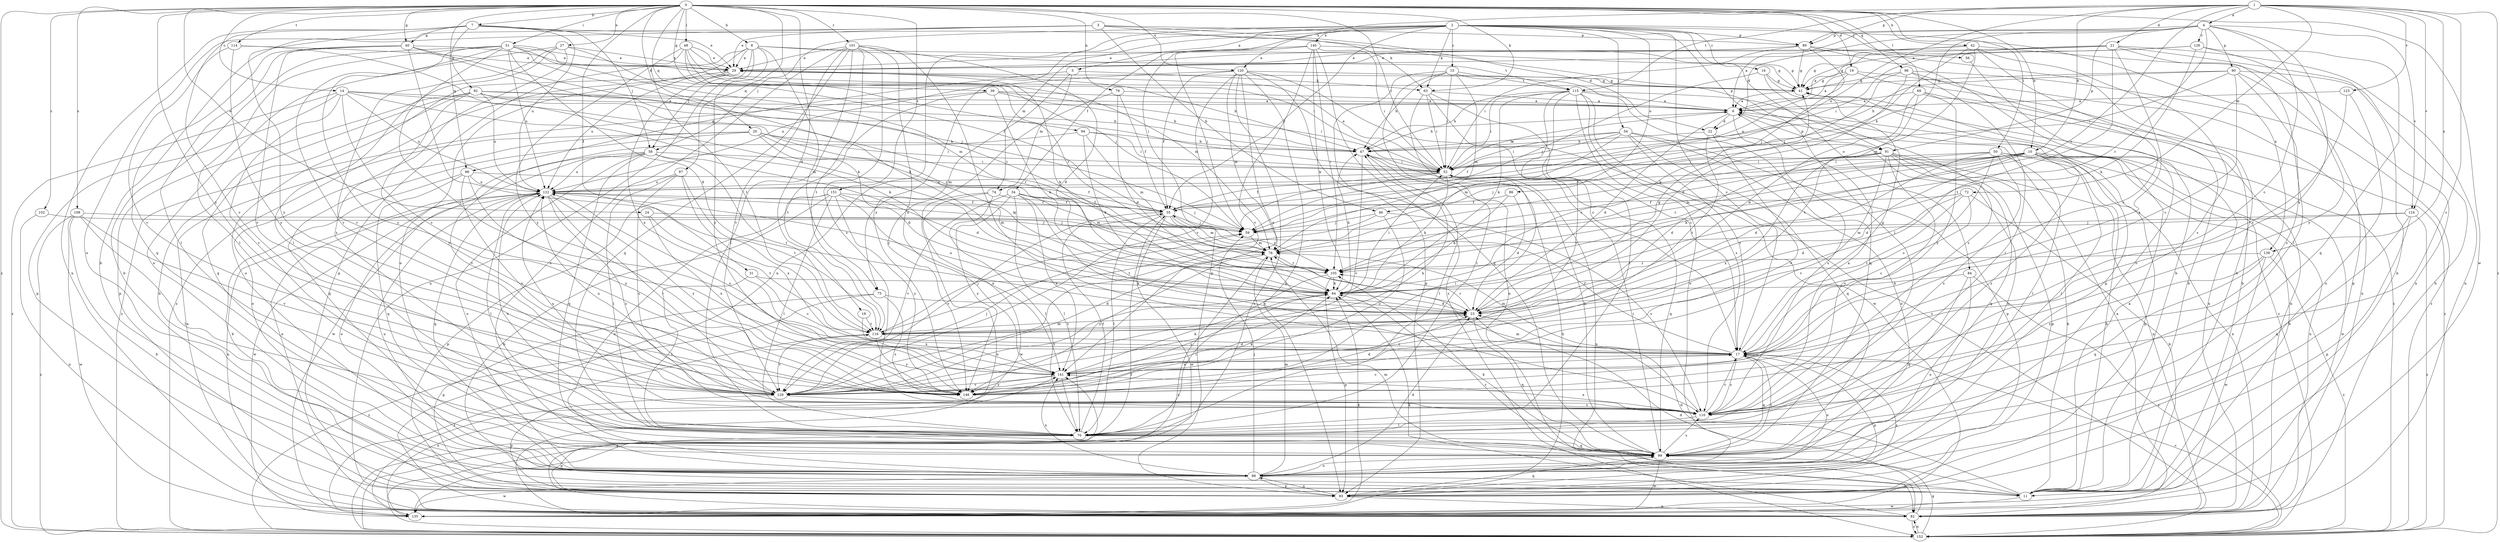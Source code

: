 strict digraph  {
0;
1;
2;
3;
4;
5;
6;
7;
8;
10;
11;
14;
15;
16;
17;
18;
19;
20;
21;
22;
23;
24;
27;
29;
31;
34;
35;
39;
40;
41;
42;
46;
47;
48;
50;
51;
52;
54;
56;
58;
59;
63;
64;
69;
70;
72;
74;
75;
76;
79;
82;
84;
86;
88;
89;
90;
91;
92;
93;
94;
96;
97;
98;
99;
101;
102;
105;
108;
110;
114;
115;
116;
120;
122;
123;
124;
126;
129;
135;
139;
140;
141;
146;
151;
152;
0 -> 7  [label=b];
0 -> 8  [label=b];
0 -> 10  [label=b];
0 -> 14  [label=c];
0 -> 18  [label=d];
0 -> 19  [label=d];
0 -> 20  [label=d];
0 -> 24  [label=e];
0 -> 27  [label=e];
0 -> 31  [label=f];
0 -> 39  [label=g];
0 -> 40  [label=g];
0 -> 42  [label=h];
0 -> 48  [label=i];
0 -> 50  [label=i];
0 -> 51  [label=i];
0 -> 52  [label=i];
0 -> 63  [label=k];
0 -> 69  [label=l];
0 -> 79  [label=n];
0 -> 94  [label=q];
0 -> 96  [label=q];
0 -> 97  [label=q];
0 -> 98  [label=q];
0 -> 101  [label=r];
0 -> 102  [label=r];
0 -> 108  [label=s];
0 -> 114  [label=t];
0 -> 120  [label=u];
0 -> 135  [label=w];
0 -> 146  [label=y];
0 -> 151  [label=z];
0 -> 152  [label=z];
1 -> 4  [label=a];
1 -> 10  [label=b];
1 -> 21  [label=d];
1 -> 72  [label=m];
1 -> 89  [label=p];
1 -> 105  [label=r];
1 -> 110  [label=s];
1 -> 115  [label=t];
1 -> 120  [label=u];
1 -> 122  [label=u];
1 -> 123  [label=v];
1 -> 124  [label=v];
1 -> 139  [label=x];
1 -> 152  [label=z];
2 -> 5  [label=a];
2 -> 15  [label=c];
2 -> 16  [label=c];
2 -> 17  [label=c];
2 -> 34  [label=f];
2 -> 35  [label=f];
2 -> 54  [label=j];
2 -> 56  [label=j];
2 -> 58  [label=j];
2 -> 63  [label=k];
2 -> 70  [label=l];
2 -> 74  [label=m];
2 -> 82  [label=n];
2 -> 84  [label=o];
2 -> 86  [label=o];
2 -> 89  [label=p];
2 -> 139  [label=x];
2 -> 140  [label=x];
2 -> 146  [label=y];
3 -> 11  [label=b];
3 -> 22  [label=d];
3 -> 29  [label=e];
3 -> 46  [label=h];
3 -> 63  [label=k];
3 -> 88  [label=o];
3 -> 89  [label=p];
4 -> 6  [label=a];
4 -> 17  [label=c];
4 -> 22  [label=d];
4 -> 46  [label=h];
4 -> 89  [label=p];
4 -> 90  [label=p];
4 -> 91  [label=p];
4 -> 105  [label=r];
4 -> 124  [label=v];
4 -> 126  [label=v];
4 -> 141  [label=x];
5 -> 63  [label=k];
5 -> 74  [label=m];
5 -> 75  [label=m];
5 -> 98  [label=q];
6 -> 22  [label=d];
6 -> 23  [label=d];
6 -> 47  [label=h];
6 -> 91  [label=p];
6 -> 110  [label=s];
7 -> 29  [label=e];
7 -> 40  [label=g];
7 -> 58  [label=j];
7 -> 82  [label=n];
7 -> 91  [label=p];
7 -> 92  [label=p];
7 -> 122  [label=u];
7 -> 129  [label=v];
7 -> 146  [label=y];
8 -> 29  [label=e];
8 -> 41  [label=g];
8 -> 58  [label=j];
8 -> 75  [label=m];
8 -> 82  [label=n];
8 -> 88  [label=o];
8 -> 93  [label=p];
8 -> 115  [label=t];
8 -> 146  [label=y];
10 -> 11  [label=b];
10 -> 23  [label=d];
10 -> 35  [label=f];
10 -> 52  [label=i];
10 -> 59  [label=j];
10 -> 64  [label=k];
10 -> 70  [label=l];
10 -> 76  [label=m];
10 -> 82  [label=n];
10 -> 93  [label=p];
10 -> 105  [label=r];
10 -> 110  [label=s];
10 -> 135  [label=w];
11 -> 6  [label=a];
11 -> 23  [label=d];
11 -> 76  [label=m];
11 -> 105  [label=r];
11 -> 135  [label=w];
14 -> 6  [label=a];
14 -> 17  [label=c];
14 -> 64  [label=k];
14 -> 93  [label=p];
14 -> 105  [label=r];
14 -> 122  [label=u];
14 -> 129  [label=v];
14 -> 152  [label=z];
15 -> 47  [label=h];
15 -> 52  [label=i];
15 -> 76  [label=m];
15 -> 82  [label=n];
15 -> 93  [label=p];
15 -> 99  [label=q];
15 -> 115  [label=t];
16 -> 41  [label=g];
16 -> 59  [label=j];
16 -> 110  [label=s];
16 -> 152  [label=z];
17 -> 35  [label=f];
17 -> 41  [label=g];
17 -> 76  [label=m];
17 -> 88  [label=o];
17 -> 93  [label=p];
17 -> 99  [label=q];
17 -> 110  [label=s];
17 -> 141  [label=x];
18 -> 116  [label=t];
18 -> 141  [label=x];
19 -> 6  [label=a];
19 -> 11  [label=b];
19 -> 41  [label=g];
19 -> 82  [label=n];
19 -> 122  [label=u];
20 -> 23  [label=d];
20 -> 47  [label=h];
20 -> 52  [label=i];
20 -> 64  [label=k];
20 -> 82  [label=n];
20 -> 88  [label=o];
20 -> 99  [label=q];
21 -> 6  [label=a];
21 -> 11  [label=b];
21 -> 29  [label=e];
21 -> 52  [label=i];
21 -> 70  [label=l];
21 -> 82  [label=n];
21 -> 116  [label=t];
21 -> 141  [label=x];
22 -> 47  [label=h];
22 -> 88  [label=o];
22 -> 116  [label=t];
22 -> 129  [label=v];
23 -> 41  [label=g];
23 -> 99  [label=q];
23 -> 105  [label=r];
23 -> 116  [label=t];
23 -> 122  [label=u];
24 -> 59  [label=j];
24 -> 116  [label=t];
24 -> 141  [label=x];
27 -> 29  [label=e];
27 -> 35  [label=f];
27 -> 70  [label=l];
27 -> 88  [label=o];
27 -> 110  [label=s];
27 -> 129  [label=v];
29 -> 41  [label=g];
29 -> 47  [label=h];
29 -> 64  [label=k];
29 -> 88  [label=o];
29 -> 122  [label=u];
29 -> 141  [label=x];
29 -> 152  [label=z];
31 -> 17  [label=c];
31 -> 64  [label=k];
31 -> 70  [label=l];
34 -> 35  [label=f];
34 -> 59  [label=j];
34 -> 70  [label=l];
34 -> 76  [label=m];
34 -> 110  [label=s];
34 -> 129  [label=v];
34 -> 141  [label=x];
34 -> 146  [label=y];
35 -> 59  [label=j];
35 -> 70  [label=l];
35 -> 76  [label=m];
35 -> 105  [label=r];
35 -> 129  [label=v];
35 -> 135  [label=w];
39 -> 6  [label=a];
39 -> 47  [label=h];
39 -> 52  [label=i];
39 -> 64  [label=k];
39 -> 116  [label=t];
39 -> 152  [label=z];
40 -> 29  [label=e];
40 -> 59  [label=j];
40 -> 70  [label=l];
40 -> 76  [label=m];
40 -> 99  [label=q];
40 -> 116  [label=t];
40 -> 129  [label=v];
41 -> 6  [label=a];
41 -> 82  [label=n];
42 -> 17  [label=c];
42 -> 29  [label=e];
42 -> 41  [label=g];
42 -> 59  [label=j];
42 -> 76  [label=m];
42 -> 82  [label=n];
42 -> 110  [label=s];
46 -> 59  [label=j];
46 -> 110  [label=s];
46 -> 116  [label=t];
46 -> 146  [label=y];
47 -> 52  [label=i];
47 -> 70  [label=l];
47 -> 129  [label=v];
48 -> 29  [label=e];
48 -> 52  [label=i];
48 -> 59  [label=j];
48 -> 76  [label=m];
48 -> 105  [label=r];
48 -> 116  [label=t];
48 -> 146  [label=y];
50 -> 11  [label=b];
50 -> 17  [label=c];
50 -> 23  [label=d];
50 -> 52  [label=i];
50 -> 70  [label=l];
50 -> 82  [label=n];
50 -> 105  [label=r];
50 -> 110  [label=s];
51 -> 11  [label=b];
51 -> 17  [label=c];
51 -> 23  [label=d];
51 -> 29  [label=e];
51 -> 41  [label=g];
51 -> 64  [label=k];
51 -> 70  [label=l];
51 -> 105  [label=r];
51 -> 122  [label=u];
51 -> 129  [label=v];
51 -> 146  [label=y];
52 -> 6  [label=a];
52 -> 29  [label=e];
52 -> 35  [label=f];
52 -> 59  [label=j];
52 -> 64  [label=k];
52 -> 82  [label=n];
52 -> 99  [label=q];
52 -> 122  [label=u];
54 -> 17  [label=c];
54 -> 35  [label=f];
54 -> 47  [label=h];
54 -> 52  [label=i];
54 -> 76  [label=m];
54 -> 88  [label=o];
54 -> 93  [label=p];
54 -> 99  [label=q];
56 -> 11  [label=b];
58 -> 23  [label=d];
58 -> 52  [label=i];
58 -> 82  [label=n];
58 -> 88  [label=o];
58 -> 99  [label=q];
58 -> 116  [label=t];
58 -> 122  [label=u];
58 -> 135  [label=w];
59 -> 76  [label=m];
63 -> 6  [label=a];
63 -> 17  [label=c];
63 -> 52  [label=i];
63 -> 70  [label=l];
63 -> 152  [label=z];
64 -> 23  [label=d];
64 -> 47  [label=h];
64 -> 52  [label=i];
64 -> 129  [label=v];
64 -> 146  [label=y];
69 -> 6  [label=a];
69 -> 23  [label=d];
69 -> 82  [label=n];
69 -> 116  [label=t];
69 -> 146  [label=y];
69 -> 152  [label=z];
70 -> 35  [label=f];
70 -> 93  [label=p];
70 -> 99  [label=q];
70 -> 122  [label=u];
72 -> 11  [label=b];
72 -> 17  [label=c];
72 -> 23  [label=d];
72 -> 35  [label=f];
72 -> 116  [label=t];
74 -> 35  [label=f];
74 -> 70  [label=l];
74 -> 82  [label=n];
74 -> 135  [label=w];
75 -> 23  [label=d];
75 -> 93  [label=p];
75 -> 110  [label=s];
75 -> 152  [label=z];
76 -> 105  [label=r];
76 -> 146  [label=y];
76 -> 152  [label=z];
79 -> 6  [label=a];
79 -> 23  [label=d];
79 -> 35  [label=f];
79 -> 146  [label=y];
82 -> 6  [label=a];
82 -> 23  [label=d];
82 -> 64  [label=k];
82 -> 141  [label=x];
82 -> 152  [label=z];
84 -> 64  [label=k];
84 -> 88  [label=o];
84 -> 99  [label=q];
84 -> 152  [label=z];
86 -> 23  [label=d];
86 -> 35  [label=f];
86 -> 64  [label=k];
88 -> 11  [label=b];
88 -> 23  [label=d];
88 -> 41  [label=g];
88 -> 59  [label=j];
88 -> 76  [label=m];
88 -> 93  [label=p];
88 -> 122  [label=u];
88 -> 135  [label=w];
88 -> 141  [label=x];
89 -> 11  [label=b];
89 -> 29  [label=e];
89 -> 41  [label=g];
89 -> 52  [label=i];
89 -> 59  [label=j];
89 -> 88  [label=o];
90 -> 11  [label=b];
90 -> 17  [label=c];
90 -> 41  [label=g];
90 -> 47  [label=h];
90 -> 52  [label=i];
90 -> 93  [label=p];
90 -> 110  [label=s];
91 -> 11  [label=b];
91 -> 23  [label=d];
91 -> 52  [label=i];
91 -> 82  [label=n];
91 -> 93  [label=p];
91 -> 99  [label=q];
91 -> 110  [label=s];
91 -> 129  [label=v];
91 -> 141  [label=x];
92 -> 6  [label=a];
92 -> 11  [label=b];
92 -> 47  [label=h];
92 -> 52  [label=i];
92 -> 93  [label=p];
92 -> 99  [label=q];
92 -> 105  [label=r];
92 -> 122  [label=u];
92 -> 146  [label=y];
93 -> 17  [label=c];
93 -> 82  [label=n];
93 -> 88  [label=o];
93 -> 99  [label=q];
94 -> 47  [label=h];
94 -> 52  [label=i];
94 -> 64  [label=k];
94 -> 76  [label=m];
94 -> 129  [label=v];
96 -> 11  [label=b];
96 -> 23  [label=d];
96 -> 41  [label=g];
96 -> 64  [label=k];
96 -> 70  [label=l];
96 -> 152  [label=z];
97 -> 70  [label=l];
97 -> 110  [label=s];
97 -> 116  [label=t];
97 -> 122  [label=u];
97 -> 141  [label=x];
98 -> 11  [label=b];
98 -> 35  [label=f];
98 -> 99  [label=q];
98 -> 122  [label=u];
98 -> 129  [label=v];
98 -> 146  [label=y];
99 -> 17  [label=c];
99 -> 47  [label=h];
99 -> 52  [label=i];
99 -> 64  [label=k];
99 -> 88  [label=o];
99 -> 110  [label=s];
99 -> 135  [label=w];
101 -> 17  [label=c];
101 -> 23  [label=d];
101 -> 29  [label=e];
101 -> 70  [label=l];
101 -> 88  [label=o];
101 -> 99  [label=q];
101 -> 110  [label=s];
101 -> 116  [label=t];
101 -> 129  [label=v];
101 -> 141  [label=x];
102 -> 59  [label=j];
102 -> 82  [label=n];
105 -> 64  [label=k];
105 -> 70  [label=l];
105 -> 93  [label=p];
108 -> 11  [label=b];
108 -> 59  [label=j];
108 -> 70  [label=l];
108 -> 129  [label=v];
108 -> 135  [label=w];
108 -> 152  [label=z];
110 -> 6  [label=a];
110 -> 17  [label=c];
110 -> 70  [label=l];
110 -> 76  [label=m];
110 -> 122  [label=u];
110 -> 141  [label=x];
114 -> 29  [label=e];
114 -> 64  [label=k];
114 -> 129  [label=v];
114 -> 146  [label=y];
115 -> 6  [label=a];
115 -> 47  [label=h];
115 -> 52  [label=i];
115 -> 64  [label=k];
115 -> 70  [label=l];
115 -> 88  [label=o];
115 -> 110  [label=s];
115 -> 129  [label=v];
115 -> 135  [label=w];
115 -> 152  [label=z];
116 -> 17  [label=c];
116 -> 59  [label=j];
116 -> 129  [label=v];
116 -> 146  [label=y];
120 -> 17  [label=c];
120 -> 35  [label=f];
120 -> 41  [label=g];
120 -> 76  [label=m];
120 -> 93  [label=p];
120 -> 99  [label=q];
120 -> 122  [label=u];
120 -> 129  [label=v];
120 -> 141  [label=x];
120 -> 152  [label=z];
122 -> 35  [label=f];
122 -> 59  [label=j];
122 -> 70  [label=l];
122 -> 82  [label=n];
122 -> 88  [label=o];
122 -> 99  [label=q];
122 -> 110  [label=s];
122 -> 129  [label=v];
122 -> 135  [label=w];
122 -> 146  [label=y];
123 -> 6  [label=a];
123 -> 17  [label=c];
123 -> 88  [label=o];
124 -> 59  [label=j];
124 -> 76  [label=m];
124 -> 93  [label=p];
124 -> 99  [label=q];
124 -> 152  [label=z];
126 -> 29  [label=e];
126 -> 41  [label=g];
126 -> 64  [label=k];
126 -> 99  [label=q];
126 -> 146  [label=y];
129 -> 47  [label=h];
129 -> 59  [label=j];
129 -> 76  [label=m];
129 -> 93  [label=p];
129 -> 110  [label=s];
129 -> 122  [label=u];
135 -> 47  [label=h];
135 -> 64  [label=k];
135 -> 116  [label=t];
135 -> 141  [label=x];
139 -> 99  [label=q];
139 -> 105  [label=r];
139 -> 135  [label=w];
139 -> 146  [label=y];
139 -> 152  [label=z];
140 -> 29  [label=e];
140 -> 41  [label=g];
140 -> 52  [label=i];
140 -> 59  [label=j];
140 -> 64  [label=k];
140 -> 93  [label=p];
140 -> 105  [label=r];
140 -> 129  [label=v];
140 -> 152  [label=z];
141 -> 23  [label=d];
141 -> 64  [label=k];
141 -> 70  [label=l];
141 -> 122  [label=u];
141 -> 129  [label=v];
141 -> 146  [label=y];
146 -> 17  [label=c];
146 -> 23  [label=d];
146 -> 52  [label=i];
146 -> 64  [label=k];
151 -> 11  [label=b];
151 -> 35  [label=f];
151 -> 70  [label=l];
151 -> 76  [label=m];
151 -> 88  [label=o];
151 -> 93  [label=p];
151 -> 141  [label=x];
151 -> 146  [label=y];
152 -> 17  [label=c];
152 -> 35  [label=f];
152 -> 82  [label=n];
152 -> 99  [label=q];
}
